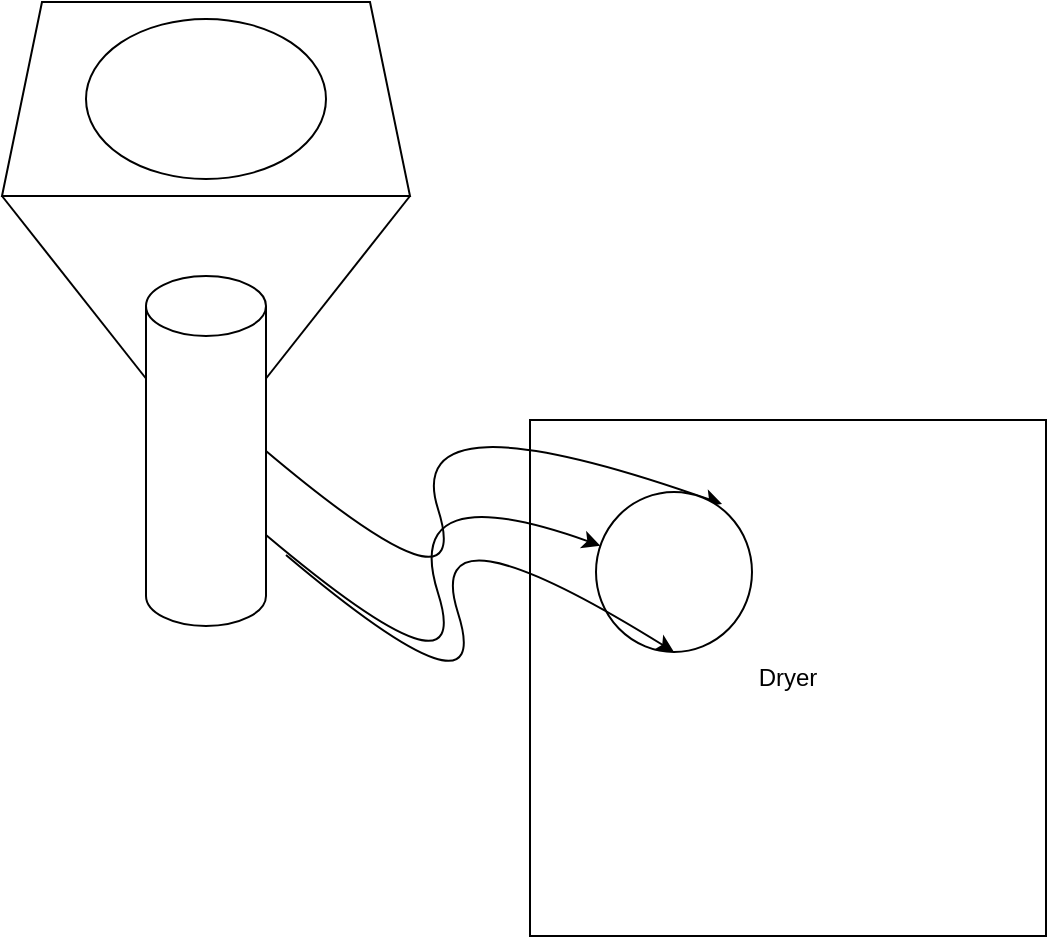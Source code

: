 <mxfile version="20.6.0" type="github">
  <diagram id="6N_i-X5aKaFBQ0YHdPOQ" name="Page-1">
    <mxGraphModel dx="946" dy="615" grid="0" gridSize="10" guides="1" tooltips="1" connect="1" arrows="1" fold="1" page="0" pageScale="1" pageWidth="850" pageHeight="1100" math="0" shadow="0">
      <root>
        <mxCell id="0" />
        <mxCell id="1" parent="0" />
        <mxCell id="MWFmgC_bcnB0Ko9gBi2_-12" value="Dryer" style="whiteSpace=wrap;html=1;aspect=fixed;" vertex="1" parent="1">
          <mxGeometry x="476" y="294" width="258" height="258" as="geometry" />
        </mxCell>
        <mxCell id="MWFmgC_bcnB0Ko9gBi2_-2" value="" style="shape=trapezoid;perimeter=trapezoidPerimeter;whiteSpace=wrap;html=1;fixedSize=1;" vertex="1" parent="1">
          <mxGeometry x="212" y="85" width="204" height="97" as="geometry" />
        </mxCell>
        <mxCell id="MWFmgC_bcnB0Ko9gBi2_-1" value="" style="shape=cylinder3;whiteSpace=wrap;html=1;boundedLbl=1;backgroundOutline=1;size=15;" vertex="1" parent="1">
          <mxGeometry x="284" y="222" width="60" height="175" as="geometry" />
        </mxCell>
        <mxCell id="MWFmgC_bcnB0Ko9gBi2_-3" value="" style="endArrow=none;html=1;rounded=0;entryX=0;entryY=1;entryDx=0;entryDy=0;exitX=0;exitY=0;exitDx=0;exitDy=51.25;exitPerimeter=0;" edge="1" parent="1" source="MWFmgC_bcnB0Ko9gBi2_-1" target="MWFmgC_bcnB0Ko9gBi2_-2">
          <mxGeometry width="50" height="50" relative="1" as="geometry">
            <mxPoint x="399" y="349" as="sourcePoint" />
            <mxPoint x="212" y="211" as="targetPoint" />
          </mxGeometry>
        </mxCell>
        <mxCell id="MWFmgC_bcnB0Ko9gBi2_-4" value="" style="endArrow=none;html=1;rounded=0;entryX=1;entryY=1;entryDx=0;entryDy=0;exitX=1;exitY=0;exitDx=0;exitDy=51.25;exitPerimeter=0;" edge="1" parent="1" source="MWFmgC_bcnB0Ko9gBi2_-1" target="MWFmgC_bcnB0Ko9gBi2_-2">
          <mxGeometry width="50" height="50" relative="1" as="geometry">
            <mxPoint x="294" y="283.25" as="sourcePoint" />
            <mxPoint x="222" y="192" as="targetPoint" />
          </mxGeometry>
        </mxCell>
        <mxCell id="MWFmgC_bcnB0Ko9gBi2_-5" value="" style="ellipse;whiteSpace=wrap;html=1;" vertex="1" parent="1">
          <mxGeometry x="254" y="93.5" width="120" height="80" as="geometry" />
        </mxCell>
        <mxCell id="MWFmgC_bcnB0Ko9gBi2_-6" value="" style="curved=1;endArrow=classic;html=1;rounded=0;exitX=1;exitY=0.5;exitDx=0;exitDy=0;exitPerimeter=0;entryX=0.808;entryY=0.075;entryDx=0;entryDy=0;entryPerimeter=0;" edge="1" parent="1" source="MWFmgC_bcnB0Ko9gBi2_-1" target="MWFmgC_bcnB0Ko9gBi2_-8">
          <mxGeometry width="50" height="50" relative="1" as="geometry">
            <mxPoint x="399" y="398" as="sourcePoint" />
            <mxPoint x="561" y="326" as="targetPoint" />
            <Array as="points">
              <mxPoint x="449" y="398" />
              <mxPoint x="411" y="279" />
            </Array>
          </mxGeometry>
        </mxCell>
        <mxCell id="MWFmgC_bcnB0Ko9gBi2_-7" value="" style="curved=1;endArrow=classic;html=1;rounded=0;exitX=1;exitY=0.5;exitDx=0;exitDy=0;exitPerimeter=0;" edge="1" parent="1" target="MWFmgC_bcnB0Ko9gBi2_-8">
          <mxGeometry width="50" height="50" relative="1" as="geometry">
            <mxPoint x="344" y="351.5" as="sourcePoint" />
            <mxPoint x="569" y="370" as="targetPoint" />
            <Array as="points">
              <mxPoint x="449" y="440" />
              <mxPoint x="411" y="321" />
            </Array>
          </mxGeometry>
        </mxCell>
        <mxCell id="MWFmgC_bcnB0Ko9gBi2_-8" value="" style="ellipse;whiteSpace=wrap;html=1;" vertex="1" parent="1">
          <mxGeometry x="509" y="330" width="78" height="80" as="geometry" />
        </mxCell>
        <mxCell id="MWFmgC_bcnB0Ko9gBi2_-9" value="" style="curved=1;endArrow=classic;html=1;rounded=0;exitX=1;exitY=0.5;exitDx=0;exitDy=0;exitPerimeter=0;entryX=0.5;entryY=1;entryDx=0;entryDy=0;" edge="1" parent="1" target="MWFmgC_bcnB0Ko9gBi2_-8">
          <mxGeometry width="50" height="50" relative="1" as="geometry">
            <mxPoint x="354" y="361.5" as="sourcePoint" />
            <mxPoint x="521.175" y="366.829" as="targetPoint" />
            <Array as="points">
              <mxPoint x="459" y="450" />
              <mxPoint x="421" y="331" />
            </Array>
          </mxGeometry>
        </mxCell>
      </root>
    </mxGraphModel>
  </diagram>
</mxfile>
